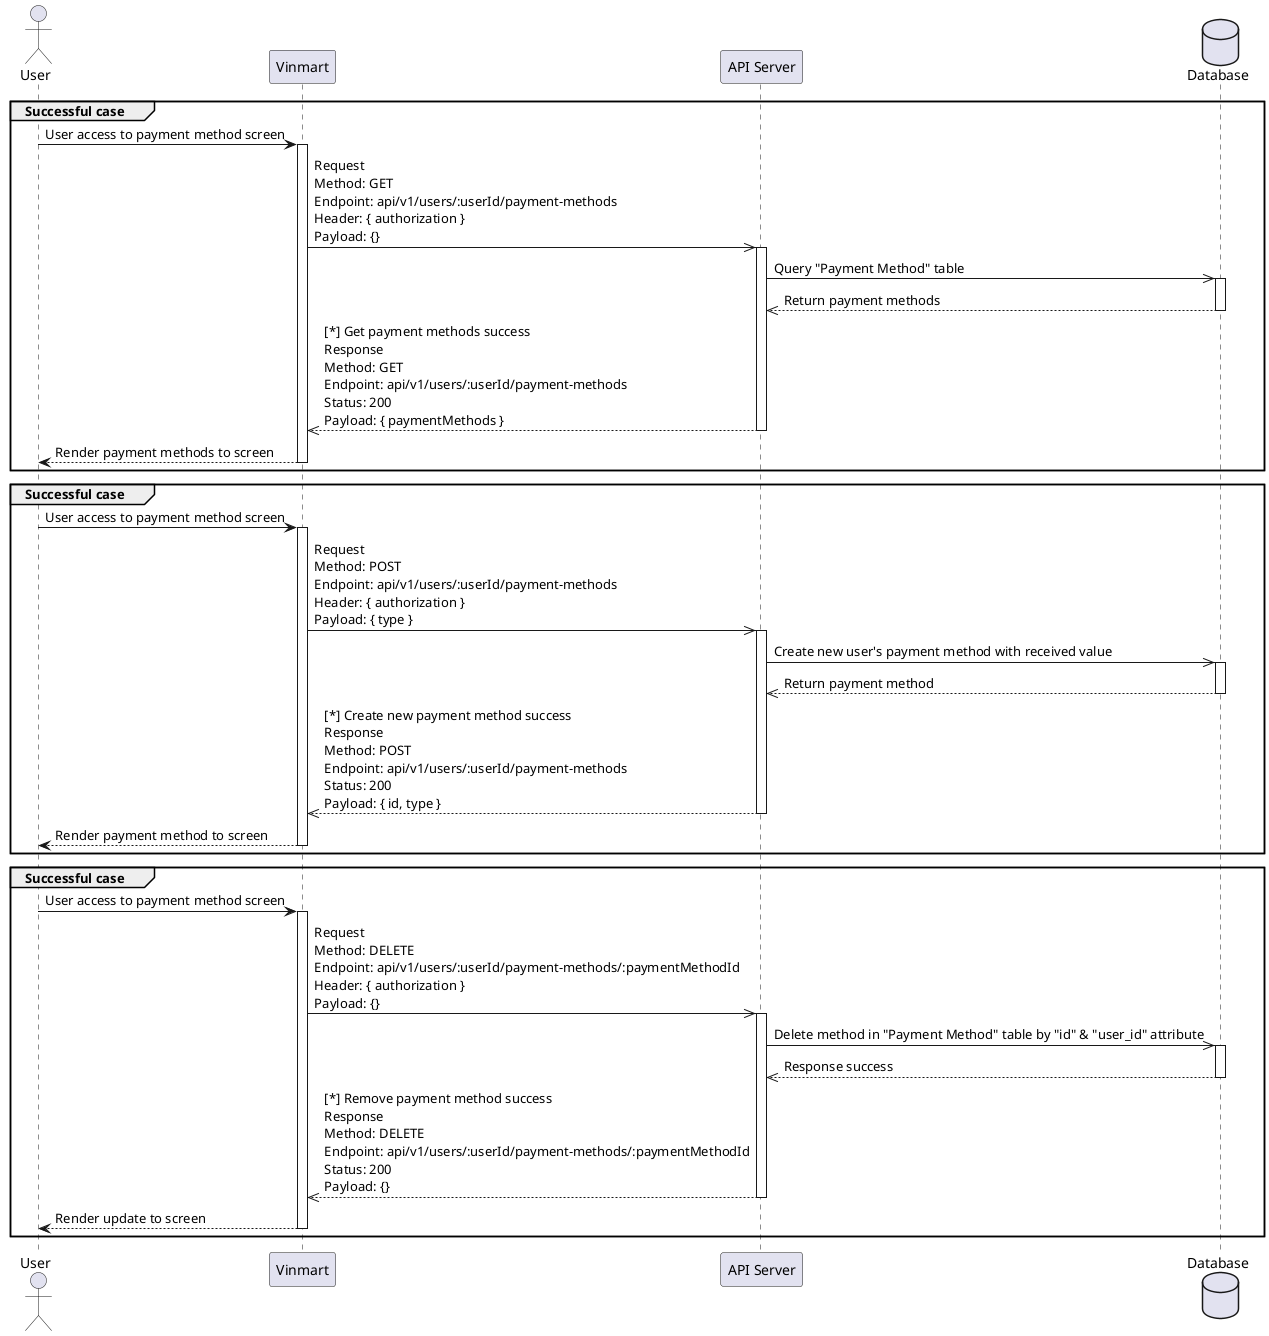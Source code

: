 @startuml

actor User as user
participant "Vinmart" as vinmart
participant "API Server" as apiServer
database Database as database

group Successful case

user -> vinmart : User access to payment method screen

activate vinmart

vinmart ->> apiServer : Request\nMethod: GET \nEndpoint: api/v1/users/:userId/payment-methods\nHeader: { authorization }\nPayload: {}

activate apiServer

apiServer ->> database : Query "Payment Method" table

activate database

database -->> apiServer : Return payment methods

deactivate database

apiServer -->> vinmart : [*] Get payment methods success\nResponse\nMethod: GET \nEndpoint: api/v1/users/:userId/payment-methods\nStatus: 200\nPayload: { paymentMethods }

deactivate apiServer

vinmart --> user : Render payment methods to screen 

deactivate vinmart

end

group Successful case

user -> vinmart : User access to payment method screen

activate vinmart

vinmart ->> apiServer : Request\nMethod: POST \nEndpoint: api/v1/users/:userId/payment-methods\nHeader: { authorization }\nPayload: { type }

activate apiServer

apiServer ->> database : Create new user's payment method with received value

activate database

database -->> apiServer : Return payment method

deactivate database

apiServer -->> vinmart : [*] Create new payment method success\nResponse\nMethod: POST \nEndpoint: api/v1/users/:userId/payment-methods\nStatus: 200\nPayload: { id, type }

deactivate apiServer

vinmart --> user : Render payment method to screen 

deactivate vinmart

end

group Successful case

user -> vinmart : User access to payment method screen

activate vinmart

vinmart ->> apiServer : Request\nMethod: DELETE \nEndpoint: api/v1/users/:userId/payment-methods/:paymentMethodId\nHeader: { authorization }\nPayload: {}

activate apiServer

apiServer ->> database : Delete method in "Payment Method" table by "id" & "user_id" attribute

activate database

database -->> apiServer : Response success

deactivate database

apiServer -->> vinmart : [*] Remove payment method success\nResponse\nMethod: DELETE \nEndpoint: api/v1/users/:userId/payment-methods/:paymentMethodId\nStatus: 200\nPayload: {}

deactivate apiServer

vinmart --> user : Render update to screen

deactivate vinmart

end

@enduml